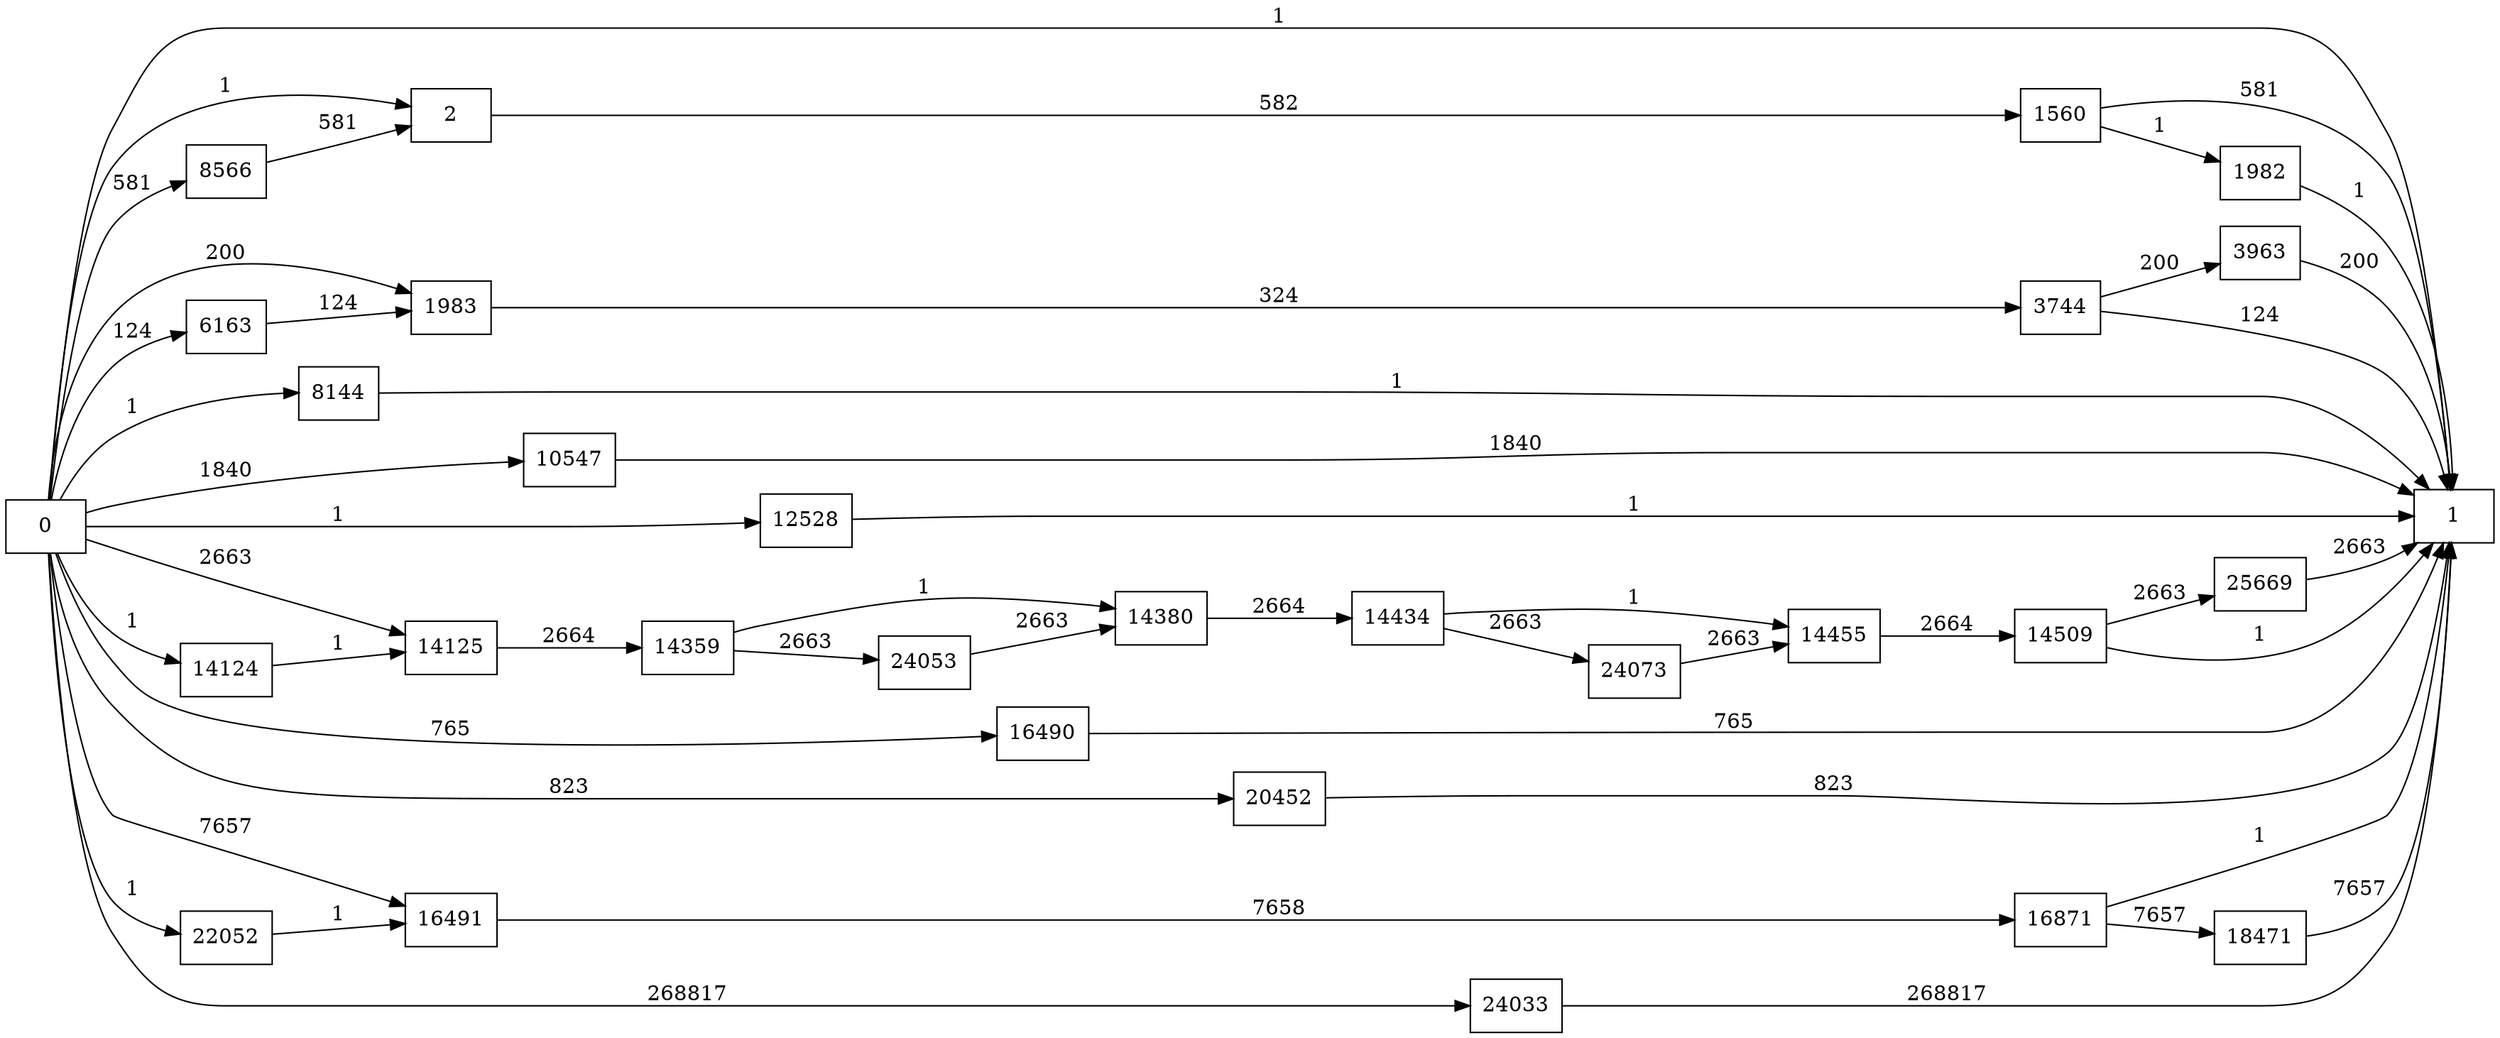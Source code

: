 digraph {
	graph [rankdir=LR]
	node [shape=rectangle]
	2 -> 1560 [label=582]
	1560 -> 1 [label=581]
	1560 -> 1982 [label=1]
	1982 -> 1 [label=1]
	1983 -> 3744 [label=324]
	3744 -> 1 [label=124]
	3744 -> 3963 [label=200]
	3963 -> 1 [label=200]
	6163 -> 1983 [label=124]
	8144 -> 1 [label=1]
	8566 -> 2 [label=581]
	10547 -> 1 [label=1840]
	12528 -> 1 [label=1]
	14124 -> 14125 [label=1]
	14125 -> 14359 [label=2664]
	14359 -> 14380 [label=1]
	14359 -> 24053 [label=2663]
	14380 -> 14434 [label=2664]
	14434 -> 14455 [label=1]
	14434 -> 24073 [label=2663]
	14455 -> 14509 [label=2664]
	14509 -> 1 [label=1]
	14509 -> 25669 [label=2663]
	16490 -> 1 [label=765]
	16491 -> 16871 [label=7658]
	16871 -> 1 [label=1]
	16871 -> 18471 [label=7657]
	18471 -> 1 [label=7657]
	20452 -> 1 [label=823]
	22052 -> 16491 [label=1]
	24033 -> 1 [label=268817]
	24053 -> 14380 [label=2663]
	24073 -> 14455 [label=2663]
	25669 -> 1 [label=2663]
	0 -> 2 [label=1]
	0 -> 1983 [label=200]
	0 -> 16491 [label=7657]
	0 -> 14125 [label=2663]
	0 -> 1 [label=1]
	0 -> 6163 [label=124]
	0 -> 8144 [label=1]
	0 -> 8566 [label=581]
	0 -> 10547 [label=1840]
	0 -> 12528 [label=1]
	0 -> 14124 [label=1]
	0 -> 16490 [label=765]
	0 -> 20452 [label=823]
	0 -> 22052 [label=1]
	0 -> 24033 [label=268817]
}
